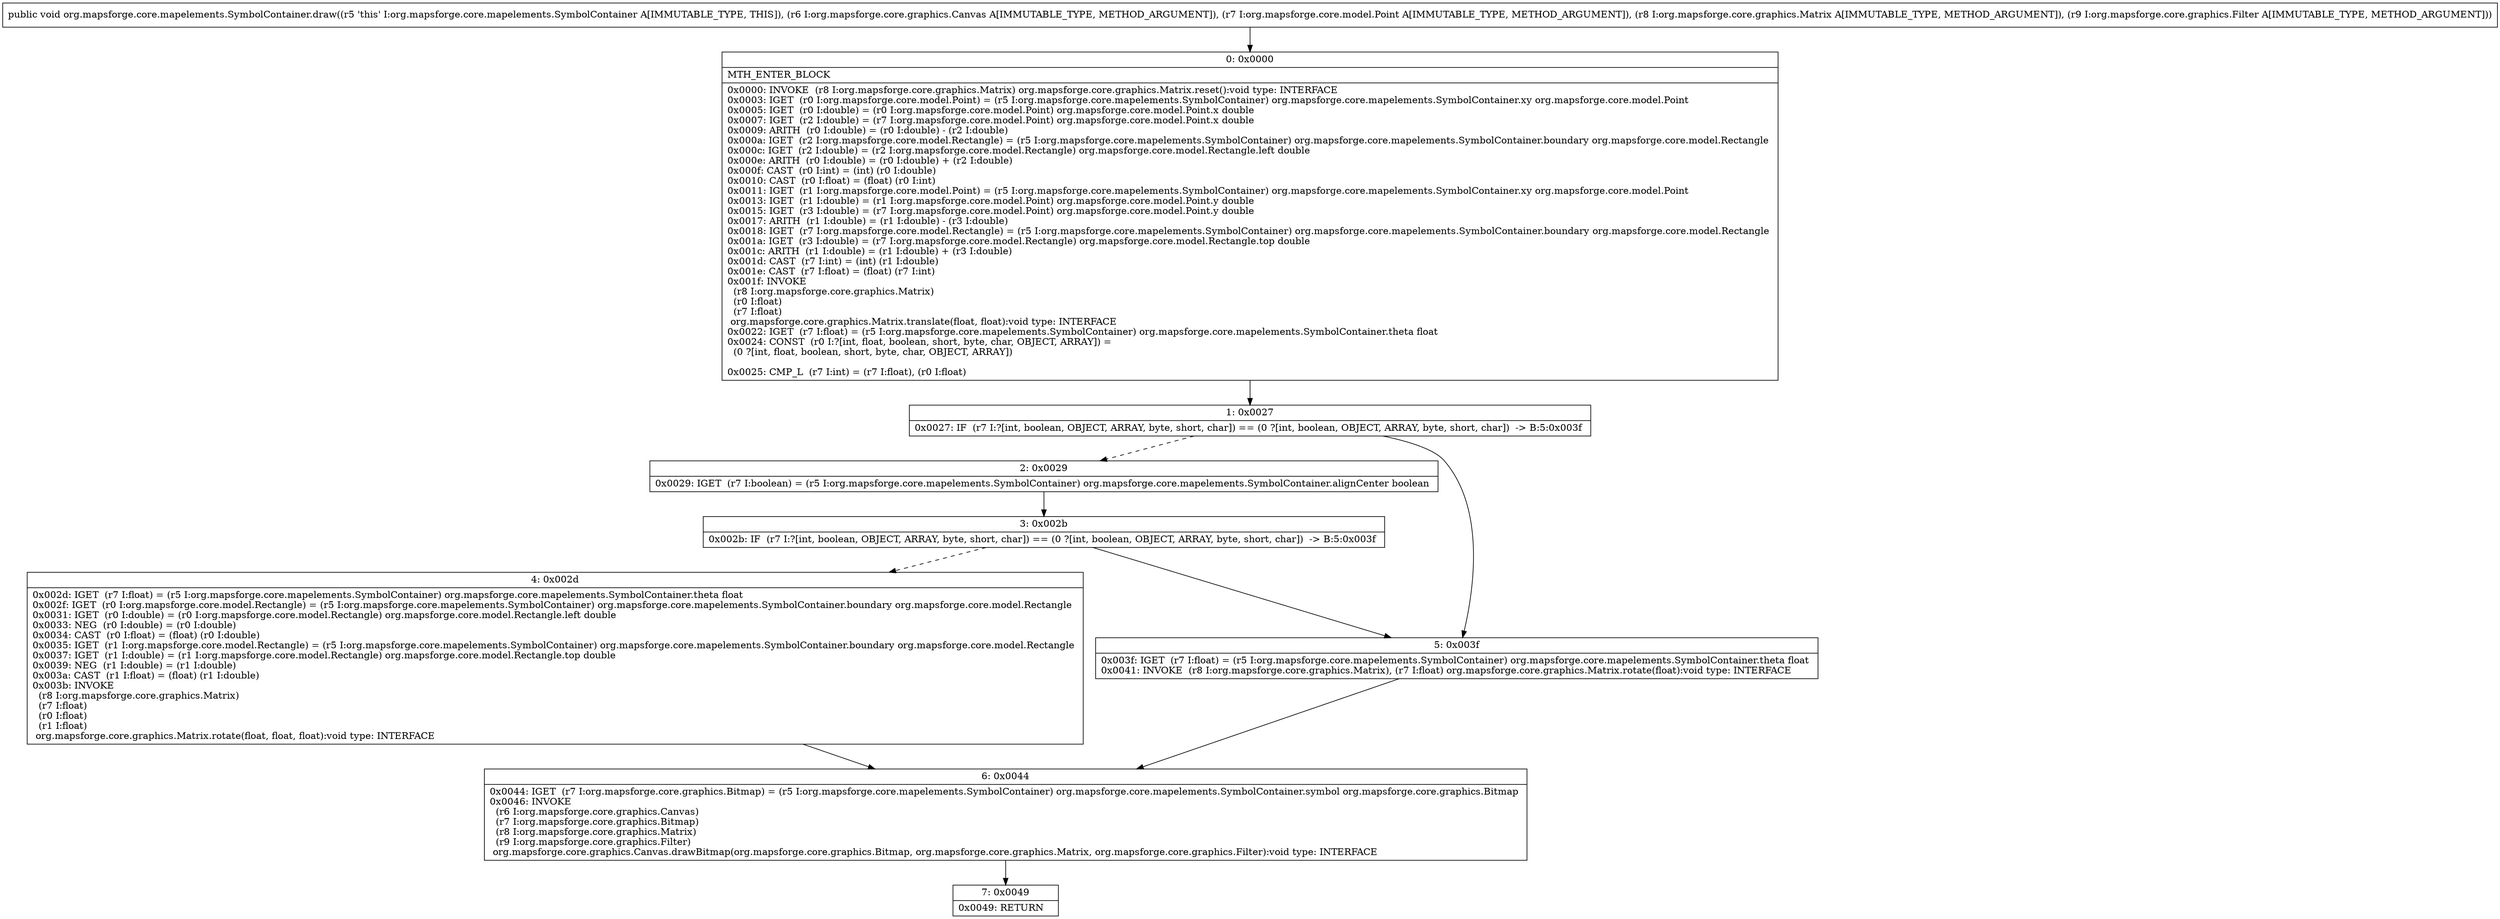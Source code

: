digraph "CFG fororg.mapsforge.core.mapelements.SymbolContainer.draw(Lorg\/mapsforge\/core\/graphics\/Canvas;Lorg\/mapsforge\/core\/model\/Point;Lorg\/mapsforge\/core\/graphics\/Matrix;Lorg\/mapsforge\/core\/graphics\/Filter;)V" {
Node_0 [shape=record,label="{0\:\ 0x0000|MTH_ENTER_BLOCK\l|0x0000: INVOKE  (r8 I:org.mapsforge.core.graphics.Matrix) org.mapsforge.core.graphics.Matrix.reset():void type: INTERFACE \l0x0003: IGET  (r0 I:org.mapsforge.core.model.Point) = (r5 I:org.mapsforge.core.mapelements.SymbolContainer) org.mapsforge.core.mapelements.SymbolContainer.xy org.mapsforge.core.model.Point \l0x0005: IGET  (r0 I:double) = (r0 I:org.mapsforge.core.model.Point) org.mapsforge.core.model.Point.x double \l0x0007: IGET  (r2 I:double) = (r7 I:org.mapsforge.core.model.Point) org.mapsforge.core.model.Point.x double \l0x0009: ARITH  (r0 I:double) = (r0 I:double) \- (r2 I:double) \l0x000a: IGET  (r2 I:org.mapsforge.core.model.Rectangle) = (r5 I:org.mapsforge.core.mapelements.SymbolContainer) org.mapsforge.core.mapelements.SymbolContainer.boundary org.mapsforge.core.model.Rectangle \l0x000c: IGET  (r2 I:double) = (r2 I:org.mapsforge.core.model.Rectangle) org.mapsforge.core.model.Rectangle.left double \l0x000e: ARITH  (r0 I:double) = (r0 I:double) + (r2 I:double) \l0x000f: CAST  (r0 I:int) = (int) (r0 I:double) \l0x0010: CAST  (r0 I:float) = (float) (r0 I:int) \l0x0011: IGET  (r1 I:org.mapsforge.core.model.Point) = (r5 I:org.mapsforge.core.mapelements.SymbolContainer) org.mapsforge.core.mapelements.SymbolContainer.xy org.mapsforge.core.model.Point \l0x0013: IGET  (r1 I:double) = (r1 I:org.mapsforge.core.model.Point) org.mapsforge.core.model.Point.y double \l0x0015: IGET  (r3 I:double) = (r7 I:org.mapsforge.core.model.Point) org.mapsforge.core.model.Point.y double \l0x0017: ARITH  (r1 I:double) = (r1 I:double) \- (r3 I:double) \l0x0018: IGET  (r7 I:org.mapsforge.core.model.Rectangle) = (r5 I:org.mapsforge.core.mapelements.SymbolContainer) org.mapsforge.core.mapelements.SymbolContainer.boundary org.mapsforge.core.model.Rectangle \l0x001a: IGET  (r3 I:double) = (r7 I:org.mapsforge.core.model.Rectangle) org.mapsforge.core.model.Rectangle.top double \l0x001c: ARITH  (r1 I:double) = (r1 I:double) + (r3 I:double) \l0x001d: CAST  (r7 I:int) = (int) (r1 I:double) \l0x001e: CAST  (r7 I:float) = (float) (r7 I:int) \l0x001f: INVOKE  \l  (r8 I:org.mapsforge.core.graphics.Matrix)\l  (r0 I:float)\l  (r7 I:float)\l org.mapsforge.core.graphics.Matrix.translate(float, float):void type: INTERFACE \l0x0022: IGET  (r7 I:float) = (r5 I:org.mapsforge.core.mapelements.SymbolContainer) org.mapsforge.core.mapelements.SymbolContainer.theta float \l0x0024: CONST  (r0 I:?[int, float, boolean, short, byte, char, OBJECT, ARRAY]) = \l  (0 ?[int, float, boolean, short, byte, char, OBJECT, ARRAY])\l \l0x0025: CMP_L  (r7 I:int) = (r7 I:float), (r0 I:float) \l}"];
Node_1 [shape=record,label="{1\:\ 0x0027|0x0027: IF  (r7 I:?[int, boolean, OBJECT, ARRAY, byte, short, char]) == (0 ?[int, boolean, OBJECT, ARRAY, byte, short, char])  \-\> B:5:0x003f \l}"];
Node_2 [shape=record,label="{2\:\ 0x0029|0x0029: IGET  (r7 I:boolean) = (r5 I:org.mapsforge.core.mapelements.SymbolContainer) org.mapsforge.core.mapelements.SymbolContainer.alignCenter boolean \l}"];
Node_3 [shape=record,label="{3\:\ 0x002b|0x002b: IF  (r7 I:?[int, boolean, OBJECT, ARRAY, byte, short, char]) == (0 ?[int, boolean, OBJECT, ARRAY, byte, short, char])  \-\> B:5:0x003f \l}"];
Node_4 [shape=record,label="{4\:\ 0x002d|0x002d: IGET  (r7 I:float) = (r5 I:org.mapsforge.core.mapelements.SymbolContainer) org.mapsforge.core.mapelements.SymbolContainer.theta float \l0x002f: IGET  (r0 I:org.mapsforge.core.model.Rectangle) = (r5 I:org.mapsforge.core.mapelements.SymbolContainer) org.mapsforge.core.mapelements.SymbolContainer.boundary org.mapsforge.core.model.Rectangle \l0x0031: IGET  (r0 I:double) = (r0 I:org.mapsforge.core.model.Rectangle) org.mapsforge.core.model.Rectangle.left double \l0x0033: NEG  (r0 I:double) = (r0 I:double) \l0x0034: CAST  (r0 I:float) = (float) (r0 I:double) \l0x0035: IGET  (r1 I:org.mapsforge.core.model.Rectangle) = (r5 I:org.mapsforge.core.mapelements.SymbolContainer) org.mapsforge.core.mapelements.SymbolContainer.boundary org.mapsforge.core.model.Rectangle \l0x0037: IGET  (r1 I:double) = (r1 I:org.mapsforge.core.model.Rectangle) org.mapsforge.core.model.Rectangle.top double \l0x0039: NEG  (r1 I:double) = (r1 I:double) \l0x003a: CAST  (r1 I:float) = (float) (r1 I:double) \l0x003b: INVOKE  \l  (r8 I:org.mapsforge.core.graphics.Matrix)\l  (r7 I:float)\l  (r0 I:float)\l  (r1 I:float)\l org.mapsforge.core.graphics.Matrix.rotate(float, float, float):void type: INTERFACE \l}"];
Node_5 [shape=record,label="{5\:\ 0x003f|0x003f: IGET  (r7 I:float) = (r5 I:org.mapsforge.core.mapelements.SymbolContainer) org.mapsforge.core.mapelements.SymbolContainer.theta float \l0x0041: INVOKE  (r8 I:org.mapsforge.core.graphics.Matrix), (r7 I:float) org.mapsforge.core.graphics.Matrix.rotate(float):void type: INTERFACE \l}"];
Node_6 [shape=record,label="{6\:\ 0x0044|0x0044: IGET  (r7 I:org.mapsforge.core.graphics.Bitmap) = (r5 I:org.mapsforge.core.mapelements.SymbolContainer) org.mapsforge.core.mapelements.SymbolContainer.symbol org.mapsforge.core.graphics.Bitmap \l0x0046: INVOKE  \l  (r6 I:org.mapsforge.core.graphics.Canvas)\l  (r7 I:org.mapsforge.core.graphics.Bitmap)\l  (r8 I:org.mapsforge.core.graphics.Matrix)\l  (r9 I:org.mapsforge.core.graphics.Filter)\l org.mapsforge.core.graphics.Canvas.drawBitmap(org.mapsforge.core.graphics.Bitmap, org.mapsforge.core.graphics.Matrix, org.mapsforge.core.graphics.Filter):void type: INTERFACE \l}"];
Node_7 [shape=record,label="{7\:\ 0x0049|0x0049: RETURN   \l}"];
MethodNode[shape=record,label="{public void org.mapsforge.core.mapelements.SymbolContainer.draw((r5 'this' I:org.mapsforge.core.mapelements.SymbolContainer A[IMMUTABLE_TYPE, THIS]), (r6 I:org.mapsforge.core.graphics.Canvas A[IMMUTABLE_TYPE, METHOD_ARGUMENT]), (r7 I:org.mapsforge.core.model.Point A[IMMUTABLE_TYPE, METHOD_ARGUMENT]), (r8 I:org.mapsforge.core.graphics.Matrix A[IMMUTABLE_TYPE, METHOD_ARGUMENT]), (r9 I:org.mapsforge.core.graphics.Filter A[IMMUTABLE_TYPE, METHOD_ARGUMENT])) }"];
MethodNode -> Node_0;
Node_0 -> Node_1;
Node_1 -> Node_2[style=dashed];
Node_1 -> Node_5;
Node_2 -> Node_3;
Node_3 -> Node_4[style=dashed];
Node_3 -> Node_5;
Node_4 -> Node_6;
Node_5 -> Node_6;
Node_6 -> Node_7;
}

